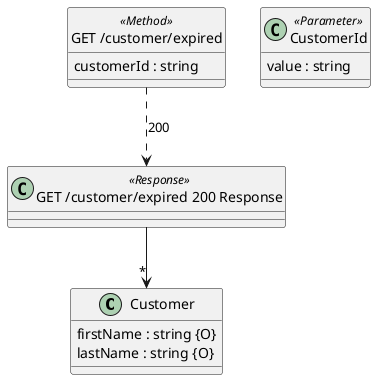 @startuml
set namespaceSeparator none

class "Customer" {
  firstName : string {O}
  lastName : string {O}
}

class "CustomerId" <<Parameter>> {
  value : string
}
hide <<Method>> circle

class "GET /customer/expired" <<Method>> {
  customerId : string
}

class "GET /customer/expired 200 Response" <<Response>> {
}

"GET /customer/expired 200 Response" --> "*" "Customer"

"GET /customer/expired" ..> "GET /customer/expired 200 Response": 200

@enduml